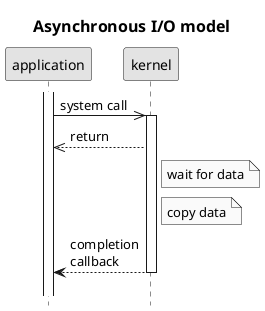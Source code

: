 @startuml
title Asynchronous I/O model
hide footbox
skinparam monochrome true
skinparam titleFontSize 16
activate application
application->>kernel: system call
activate kernel
kernel-->>application: return
Note right of kernel: wait for data
Note right of kernel: copy data
kernel-->application: completion\ncallback
deactivate kernel
||15||
@enduml

